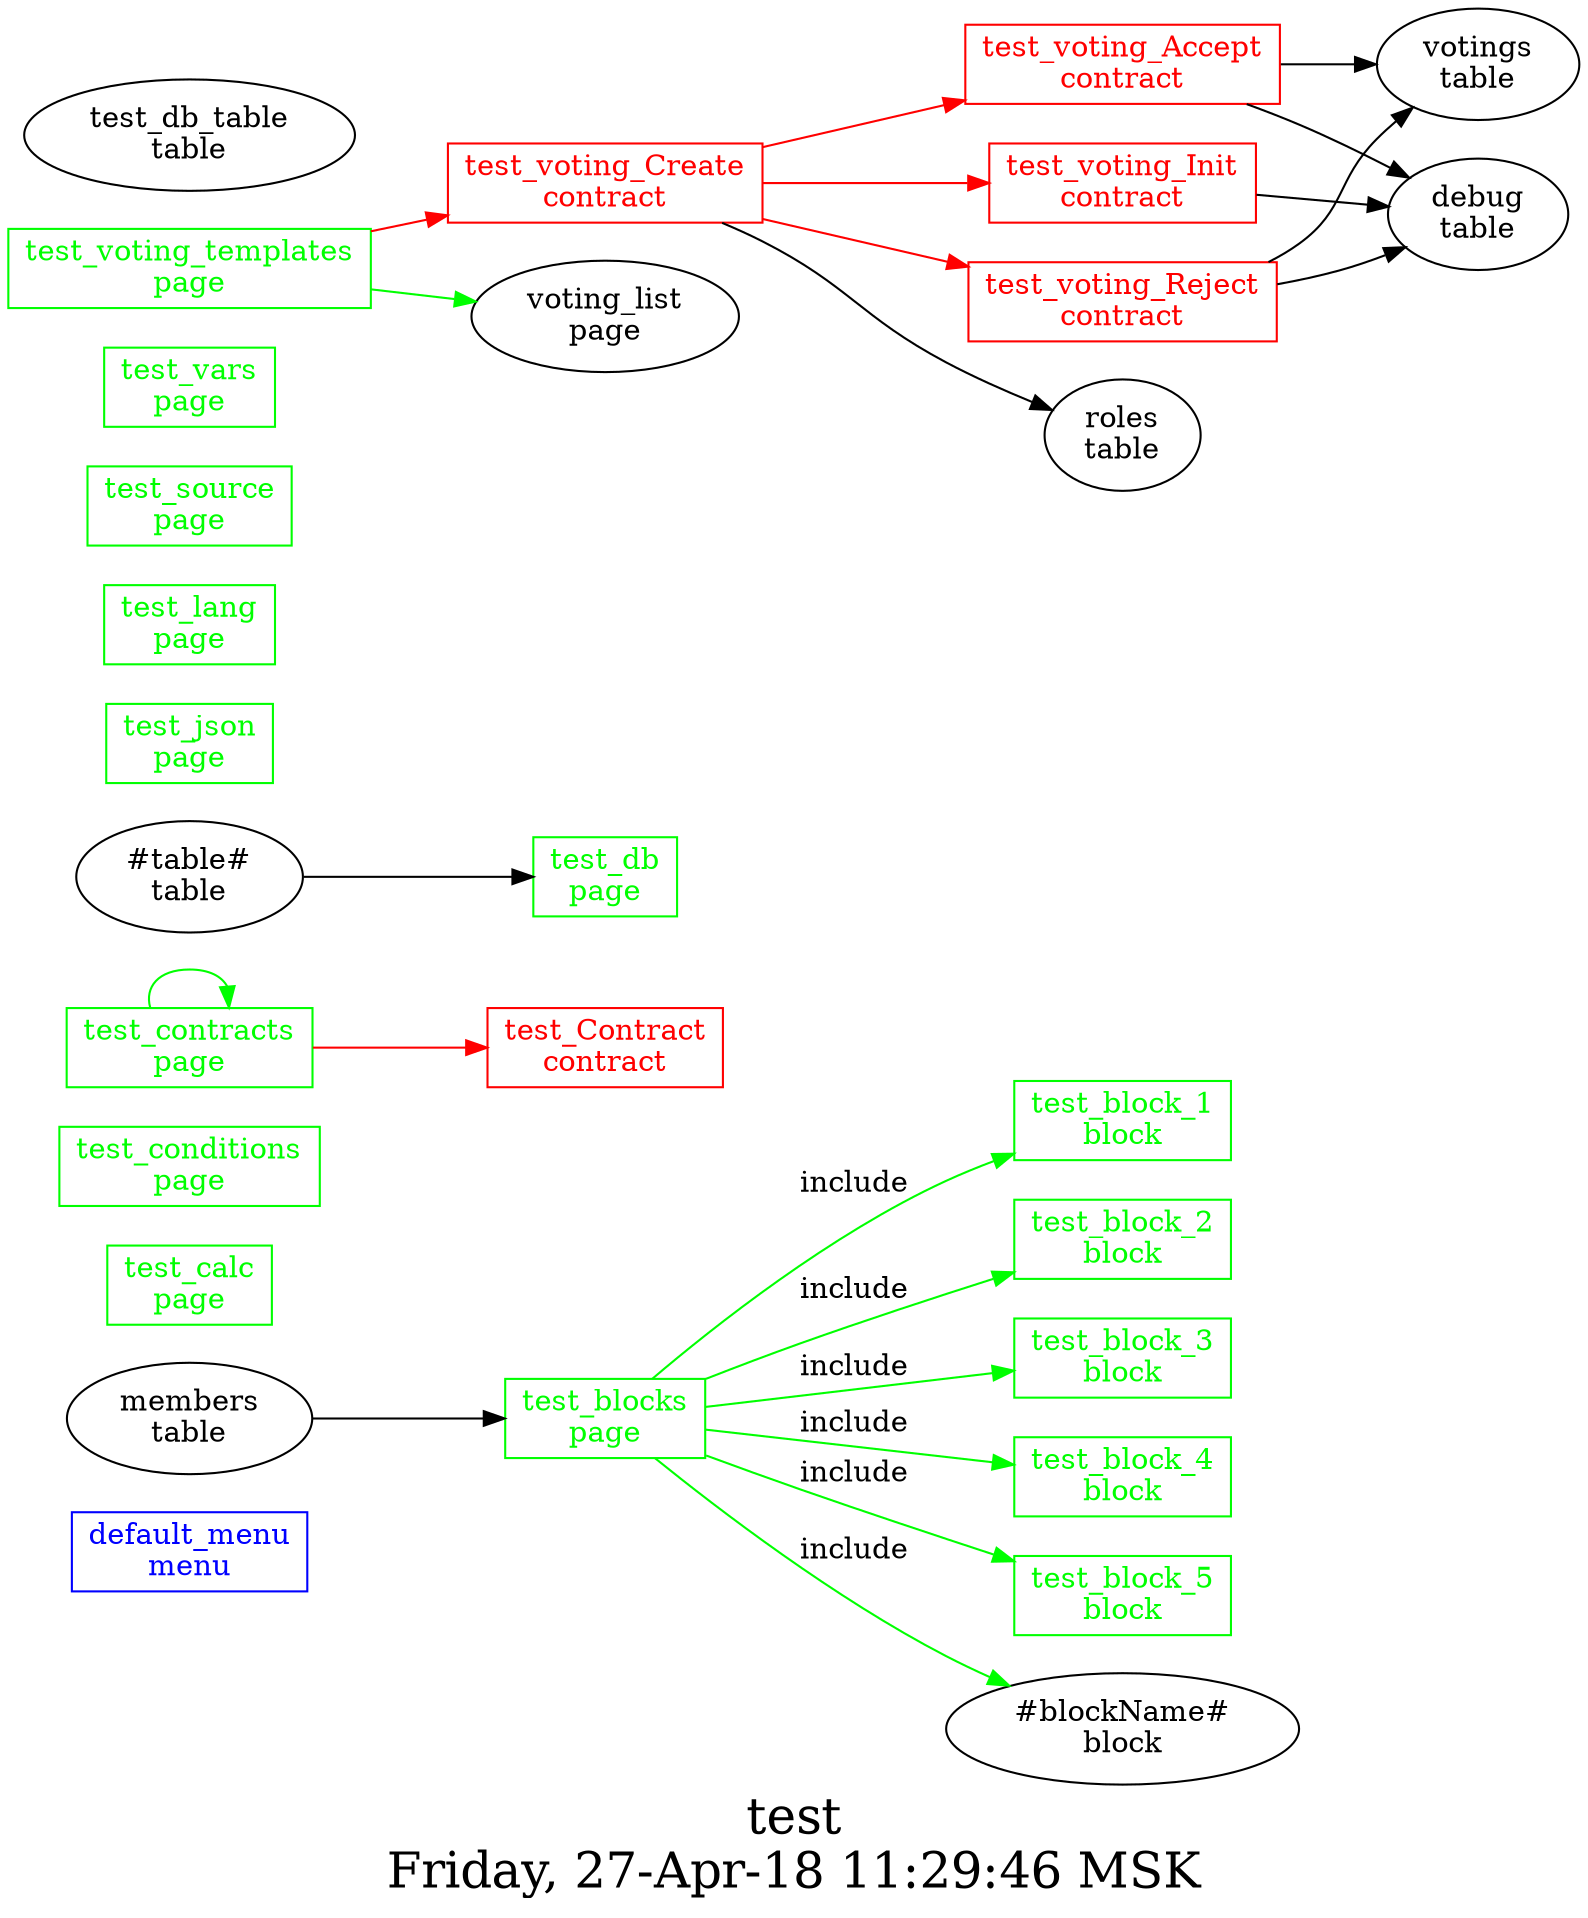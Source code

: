 digraph G {
graph [
  fontsize="24";
  label="test\nFriday, 27-Apr-18 11:29:46 MSK";
  nojustify=true;
  ordering=out;
  rankdir=LR;
  size="30";
];
"default_menu\nmenu" [color=blue, fontcolor=blue, group=menus, shape=record];
"members\ntable" -> "test_blocks\npage"  [ color="" ]
"test_blocks\npage" -> "test_block_1\nblock"  [ color=green, label=include ]
"test_blocks\npage" -> "test_block_2\nblock"  [ color=green, label=include ]
"test_blocks\npage" -> "test_block_3\nblock"  [ color=green, label=include ]
"test_blocks\npage" -> "test_block_4\nblock"  [ color=green, label=include ]
"test_blocks\npage" -> "test_block_5\nblock"  [ color=green, label=include ]
"test_blocks\npage" -> "#blockName#\nblock"  [ color=green, label=include ]
"test_blocks\npage" [color=green, fontcolor=green, group=pages, shape=record];
"test_calc\npage" [color=green, fontcolor=green, group=pages, shape=record];
"test_conditions\npage" [color=green, fontcolor=green, group=pages, shape=record];
"test_contracts\npage" -> "test_Contract\ncontract"  [ color=red ]
"test_contracts\npage" -> "test_contracts\npage"  [ color=green ]
"test_contracts\npage" [color=green, fontcolor=green, group=pages, shape=record];
"#table#\ntable" -> "test_db\npage"  [ color="" ]
"test_db\npage" [color=green, fontcolor=green, group=pages, shape=record];
"test_json\npage" [color=green, fontcolor=green, group=pages, shape=record];
"test_lang\npage" [color=green, fontcolor=green, group=pages, shape=record];
"test_source\npage" [color=green, fontcolor=green, group=pages, shape=record];
"test_vars\npage" [color=green, fontcolor=green, group=pages, shape=record];
"test_voting_templates\npage" -> "test_voting_Create\ncontract"  [ color=red ]
"test_voting_templates\npage" -> "voting_list\npage"  [ color=green ]
"test_voting_templates\npage" [color=green, fontcolor=green, group=pages, shape=record];
"test_block_1\nblock" [color=green, fontcolor=green, group=blocks, shape=record];
"test_block_2\nblock" [color=green, fontcolor=green, group=blocks, shape=record];
"test_block_3\nblock" [color=green, fontcolor=green, group=blocks, shape=record];
"test_block_4\nblock" [color=green, fontcolor=green, group=blocks, shape=record];
"test_block_5\nblock" [color=green, fontcolor=green, group=blocks, shape=record];
"test_Contract\ncontract" [color=red, fontcolor=red, group=contracts, shape=record];
"test_voting_Accept\ncontract" -> "votings\ntable"  [ color="" ]
"test_voting_Accept\ncontract" -> "debug\ntable"  [ color="" ]
"test_voting_Accept\ncontract" [color=red, fontcolor=red, group=contracts, shape=record];
"test_voting_Create\ncontract" -> "test_voting_Accept\ncontract"  [ color=red ]
"test_voting_Create\ncontract" -> "test_voting_Init\ncontract"  [ color=red ]
"test_voting_Create\ncontract" -> "test_voting_Reject\ncontract"  [ color=red ]
"test_voting_Create\ncontract" -> "roles\ntable"  [ color="" ]
"test_voting_Create\ncontract" [color=red, fontcolor=red, group=contracts, shape=record];
"test_voting_Init\ncontract" -> "debug\ntable"  [ color="" ]
"test_voting_Init\ncontract" [color=red, fontcolor=red, group=contracts, shape=record];
"test_voting_Reject\ncontract" -> "votings\ntable"  [ color="" ]
"test_voting_Reject\ncontract" -> "debug\ntable"  [ color="" ]
"test_voting_Reject\ncontract" [color=red, fontcolor=red, group=contracts, shape=record];
"debug\ntable" [color="", fontcolor="", group=tables, shape=""];
"test_db_table\ntable" [color="", fontcolor="", group=tables, shape=""];
}
